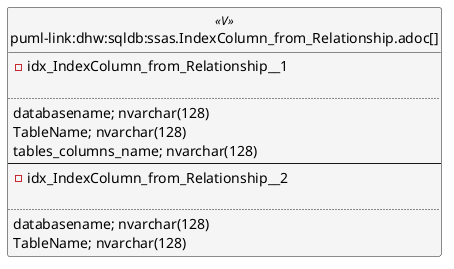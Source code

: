 @startuml
left to right direction
'top to bottom direction
hide circle
'avoide "." issues:
set namespaceSeparator none


skinparam class {
  BackgroundColor White
  BackgroundColor<<FN>> Yellow
  BackgroundColor<<FS>> Yellow
  BackgroundColor<<FT>> LightGray
  BackgroundColor<<IF>> Yellow
  BackgroundColor<<IS>> Yellow
  BackgroundColor<<P>> Aqua
  BackgroundColor<<PC>> Aqua
  BackgroundColor<<SN>> Yellow
  BackgroundColor<<SO>> SlateBlue
  BackgroundColor<<TF>> LightGray
  BackgroundColor<<TR>> Tomato
  BackgroundColor<<U>> White
  BackgroundColor<<V>> WhiteSmoke
  BackgroundColor<<X>> Aqua
  BackgroundColor<<external>> AliceBlue
}


entity "puml-link:dhw:sqldb:ssas.IndexColumn_from_Relationship.adoc[]" as ssas.IndexColumn_from_Relationship << V >> {
- idx_IndexColumn_from_Relationship__1

..
databasename; nvarchar(128)
TableName; nvarchar(128)
tables_columns_name; nvarchar(128)
--
- idx_IndexColumn_from_Relationship__2

..
databasename; nvarchar(128)
TableName; nvarchar(128)
}


@enduml

